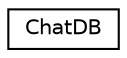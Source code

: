 digraph "Graphical Class Hierarchy"
{
  edge [fontname="Helvetica",fontsize="10",labelfontname="Helvetica",labelfontsize="10"];
  node [fontname="Helvetica",fontsize="10",shape=record];
  rankdir="LR";
  Node1 [label="ChatDB",height=0.2,width=0.4,color="black", fillcolor="white", style="filled",URL="$class_chat_d_b.html",tooltip="Base de datos para historial de chats. "];
}
